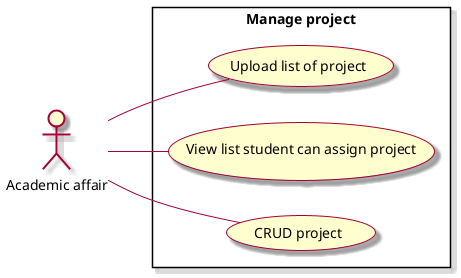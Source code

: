 @startuml UC ManageProject
skin rose
left to right direction
actor "Academic affair" as aff
rectangle "Manage project" {
  usecase "Upload list of project" as UploadListOfProject
  usecase "View list student can assign project" as ViewListStudentCanAssignProject
  usecase "CRUD project" as CRUDProject
}
aff -- UploadListOfProject
aff -- ViewListStudentCanAssignProject
aff -- CRUDProject
@enduml